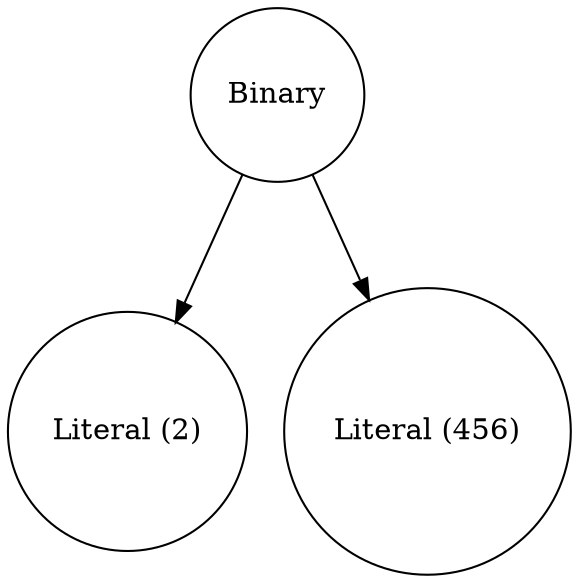 digraph {
0 [shape="circle" label="Binary"];
1 [shape="circle" label="Literal (2)"];
2 [shape="circle" label="Literal (456)"];
0->1 [label=" "];
0->2 [label=" "];
}
